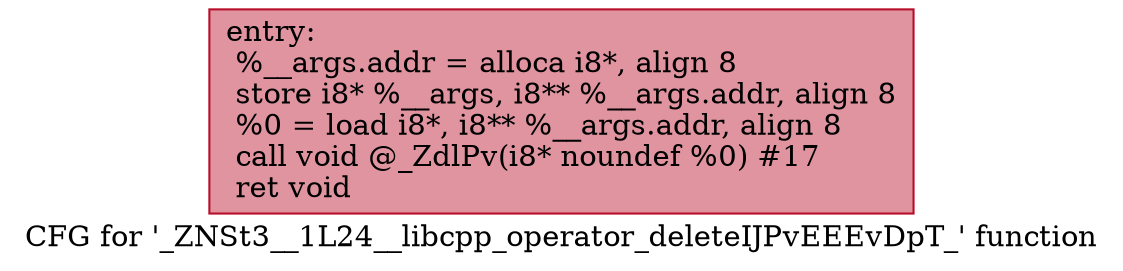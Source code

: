 digraph "CFG for '_ZNSt3__1L24__libcpp_operator_deleteIJPvEEEvDpT_' function" {
	label="CFG for '_ZNSt3__1L24__libcpp_operator_deleteIJPvEEEvDpT_' function";

	Node0x600002552100 [shape=record,color="#b70d28ff", style=filled, fillcolor="#b70d2870",label="{entry:\l  %__args.addr = alloca i8*, align 8\l  store i8* %__args, i8** %__args.addr, align 8\l  %0 = load i8*, i8** %__args.addr, align 8\l  call void @_ZdlPv(i8* noundef %0) #17\l  ret void\l}"];
}
